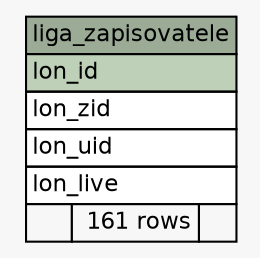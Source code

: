 // dot 2.38.0 on Mac OS X 10.9.4
// SchemaSpy rev 590
digraph "liga_zapisovatele" {
  graph [
    rankdir="RL"
    bgcolor="#f7f7f7"
    nodesep="0.18"
    ranksep="0.46"
    fontname="Helvetica"
    fontsize="11"
  ];
  node [
    fontname="Helvetica"
    fontsize="11"
    shape="plaintext"
  ];
  edge [
    arrowsize="0.8"
  ];
  "liga_zapisovatele" [
    label=<
    <TABLE BORDER="0" CELLBORDER="1" CELLSPACING="0" BGCOLOR="#ffffff">
      <TR><TD COLSPAN="3" BGCOLOR="#9bab96" ALIGN="CENTER">liga_zapisovatele</TD></TR>
      <TR><TD PORT="lon_id" COLSPAN="3" BGCOLOR="#bed1b8" ALIGN="LEFT">lon_id</TD></TR>
      <TR><TD PORT="lon_zid" COLSPAN="3" ALIGN="LEFT">lon_zid</TD></TR>
      <TR><TD PORT="lon_uid" COLSPAN="3" ALIGN="LEFT">lon_uid</TD></TR>
      <TR><TD PORT="lon_live" COLSPAN="3" ALIGN="LEFT">lon_live</TD></TR>
      <TR><TD ALIGN="LEFT" BGCOLOR="#f7f7f7">  </TD><TD ALIGN="RIGHT" BGCOLOR="#f7f7f7">161 rows</TD><TD ALIGN="RIGHT" BGCOLOR="#f7f7f7">  </TD></TR>
    </TABLE>>
    URL="tables/liga_zapisovatele.html"
    tooltip="liga_zapisovatele"
  ];
}
